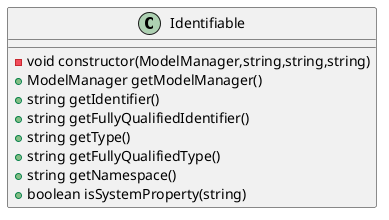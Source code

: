 @startuml
class Identifiable{
   - void constructor(ModelManager,string,string,string)
   + ModelManager getModelManager()
   + string getIdentifier()
   + string getFullyQualifiedIdentifier()
   + string getType()
   + string getFullyQualifiedType()
   + string getNamespace()
   + boolean isSystemProperty(string)
}
@enduml
